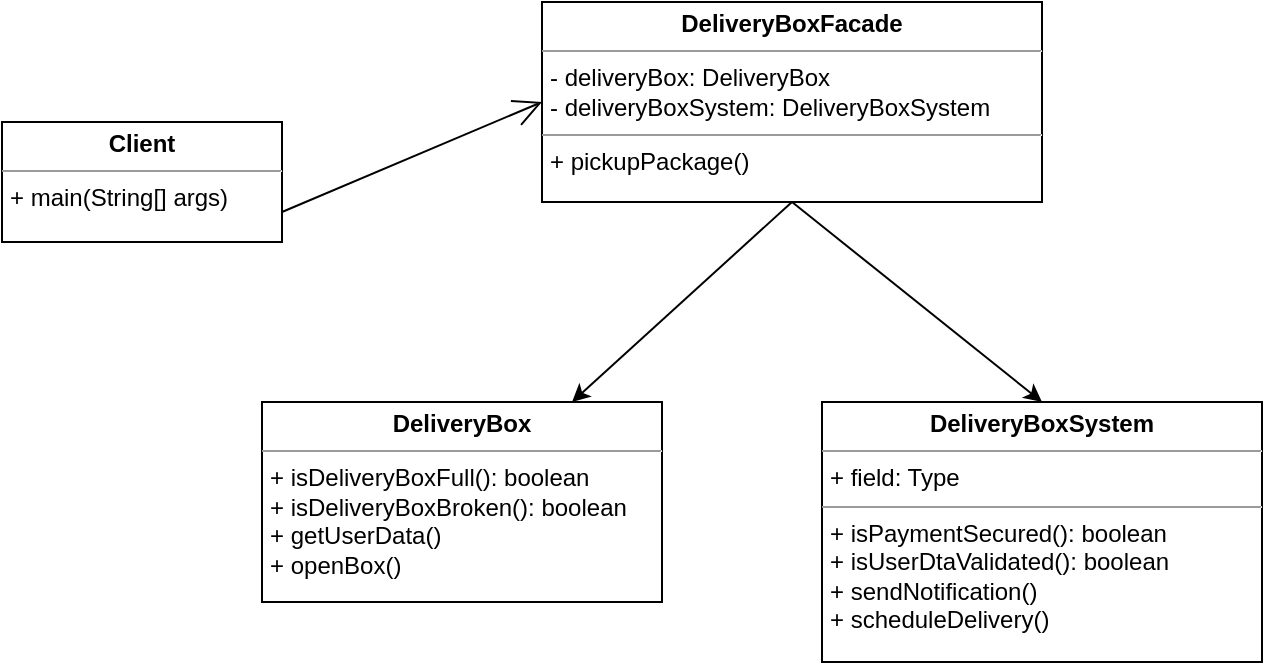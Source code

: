 <mxfile version="12.1.3" type="google" pages="1"><diagram id="MY2v0vUELNErxKiUKd_N" name="Page-1"><mxGraphModel dx="1422" dy="736" grid="1" gridSize="10" guides="1" tooltips="1" connect="1" arrows="1" fold="1" page="1" pageScale="1" pageWidth="827" pageHeight="1169" math="0" shadow="0"><root><mxCell id="0"/><mxCell id="1" parent="0"/><mxCell id="rI1YsdXbyw3pwnlaQNEe-5" value="&lt;p style=&quot;margin: 0px ; margin-top: 4px ; text-align: center&quot;&gt;&lt;b&gt;DeliveryBox&lt;/b&gt;&lt;/p&gt;&lt;hr size=&quot;1&quot;&gt;&lt;p style=&quot;margin: 0px ; margin-left: 4px&quot;&gt;&lt;/p&gt;&lt;p style=&quot;margin: 0px ; margin-left: 4px&quot;&gt;+ isDeliveryBoxFull(): boolean&lt;/p&gt;&lt;p style=&quot;margin: 0px ; margin-left: 4px&quot;&gt;+ isDeliveryBoxBroken(): boolean&lt;/p&gt;&lt;p style=&quot;margin: 0px ; margin-left: 4px&quot;&gt;+ getUserData()&lt;/p&gt;&lt;p style=&quot;margin: 0px ; margin-left: 4px&quot;&gt;+ openBox()&lt;/p&gt;" style="verticalAlign=top;align=left;overflow=fill;fontSize=12;fontFamily=Helvetica;html=1;" vertex="1" parent="1"><mxGeometry x="170" y="220" width="200" height="100" as="geometry"/></mxCell><mxCell id="rI1YsdXbyw3pwnlaQNEe-6" value="&lt;p style=&quot;margin: 0px ; margin-top: 4px ; text-align: center&quot;&gt;&lt;b&gt;DeliveryBoxSystem&lt;/b&gt;&lt;/p&gt;&lt;hr size=&quot;1&quot;&gt;&lt;p style=&quot;margin: 0px ; margin-left: 4px&quot;&gt;+ field: Type&lt;/p&gt;&lt;hr size=&quot;1&quot;&gt;&lt;p style=&quot;margin: 0px ; margin-left: 4px&quot;&gt;+ isPaymentSecured(): boolean&lt;/p&gt;&lt;p style=&quot;margin: 0px ; margin-left: 4px&quot;&gt;+ isUserDtaValidated(): boolean&lt;/p&gt;&lt;p style=&quot;margin: 0px ; margin-left: 4px&quot;&gt;+ sendNotification()&lt;/p&gt;&lt;p style=&quot;margin: 0px ; margin-left: 4px&quot;&gt;+ scheduleDelivery()&lt;/p&gt;" style="verticalAlign=top;align=left;overflow=fill;fontSize=12;fontFamily=Helvetica;html=1;" vertex="1" parent="1"><mxGeometry x="450" y="220" width="220" height="130" as="geometry"/></mxCell><mxCell id="rI1YsdXbyw3pwnlaQNEe-10" style="rounded=0;orthogonalLoop=1;jettySize=auto;html=1;exitX=0.5;exitY=1;exitDx=0;exitDy=0;" edge="1" parent="1" source="rI1YsdXbyw3pwnlaQNEe-7" target="rI1YsdXbyw3pwnlaQNEe-5"><mxGeometry relative="1" as="geometry"/></mxCell><mxCell id="rI1YsdXbyw3pwnlaQNEe-11" style="edgeStyle=none;rounded=0;orthogonalLoop=1;jettySize=auto;html=1;exitX=0.5;exitY=1;exitDx=0;exitDy=0;entryX=0.5;entryY=0;entryDx=0;entryDy=0;" edge="1" parent="1" source="rI1YsdXbyw3pwnlaQNEe-7" target="rI1YsdXbyw3pwnlaQNEe-6"><mxGeometry relative="1" as="geometry"/></mxCell><mxCell id="rI1YsdXbyw3pwnlaQNEe-7" value="&lt;p style=&quot;margin: 0px ; margin-top: 4px ; text-align: center&quot;&gt;&lt;b&gt;DeliveryBoxFacade&lt;/b&gt;&lt;/p&gt;&lt;hr size=&quot;1&quot;&gt;&lt;p style=&quot;margin: 0px ; margin-left: 4px&quot;&gt;- deliveryBox: DeliveryBox&lt;/p&gt;&lt;p style=&quot;margin: 0px ; margin-left: 4px&quot;&gt;- deliveryBoxSystem: DeliveryBoxSystem&lt;/p&gt;&lt;hr size=&quot;1&quot;&gt;&lt;p style=&quot;margin: 0px ; margin-left: 4px&quot;&gt;+ pickupPackage()&lt;/p&gt;&lt;p style=&quot;margin: 0px ; margin-left: 4px&quot;&gt;&lt;br&gt;&lt;/p&gt;" style="verticalAlign=top;align=left;overflow=fill;fontSize=12;fontFamily=Helvetica;html=1;" vertex="1" parent="1"><mxGeometry x="310" y="20" width="250" height="100" as="geometry"/></mxCell><mxCell id="rI1YsdXbyw3pwnlaQNEe-8" value="&lt;p style=&quot;margin: 0px ; margin-top: 4px ; text-align: center&quot;&gt;&lt;b&gt;Client&lt;/b&gt;&lt;/p&gt;&lt;hr size=&quot;1&quot;&gt;&lt;p style=&quot;margin: 0px ; margin-left: 4px&quot;&gt;&lt;/p&gt;&lt;p style=&quot;margin: 0px ; margin-left: 4px&quot;&gt;+ main(String[] args)&lt;/p&gt;" style="verticalAlign=top;align=left;overflow=fill;fontSize=12;fontFamily=Helvetica;html=1;" vertex="1" parent="1"><mxGeometry x="40" y="80" width="140" height="60" as="geometry"/></mxCell><mxCell id="rI1YsdXbyw3pwnlaQNEe-9" value="" style="endArrow=open;endFill=1;endSize=12;html=1;exitX=1;exitY=0.75;exitDx=0;exitDy=0;entryX=0;entryY=0.5;entryDx=0;entryDy=0;" edge="1" parent="1" source="rI1YsdXbyw3pwnlaQNEe-8" target="rI1YsdXbyw3pwnlaQNEe-7"><mxGeometry width="160" relative="1" as="geometry"><mxPoint x="240" y="160" as="sourcePoint"/><mxPoint x="400" y="160" as="targetPoint"/></mxGeometry></mxCell></root></mxGraphModel></diagram></mxfile>